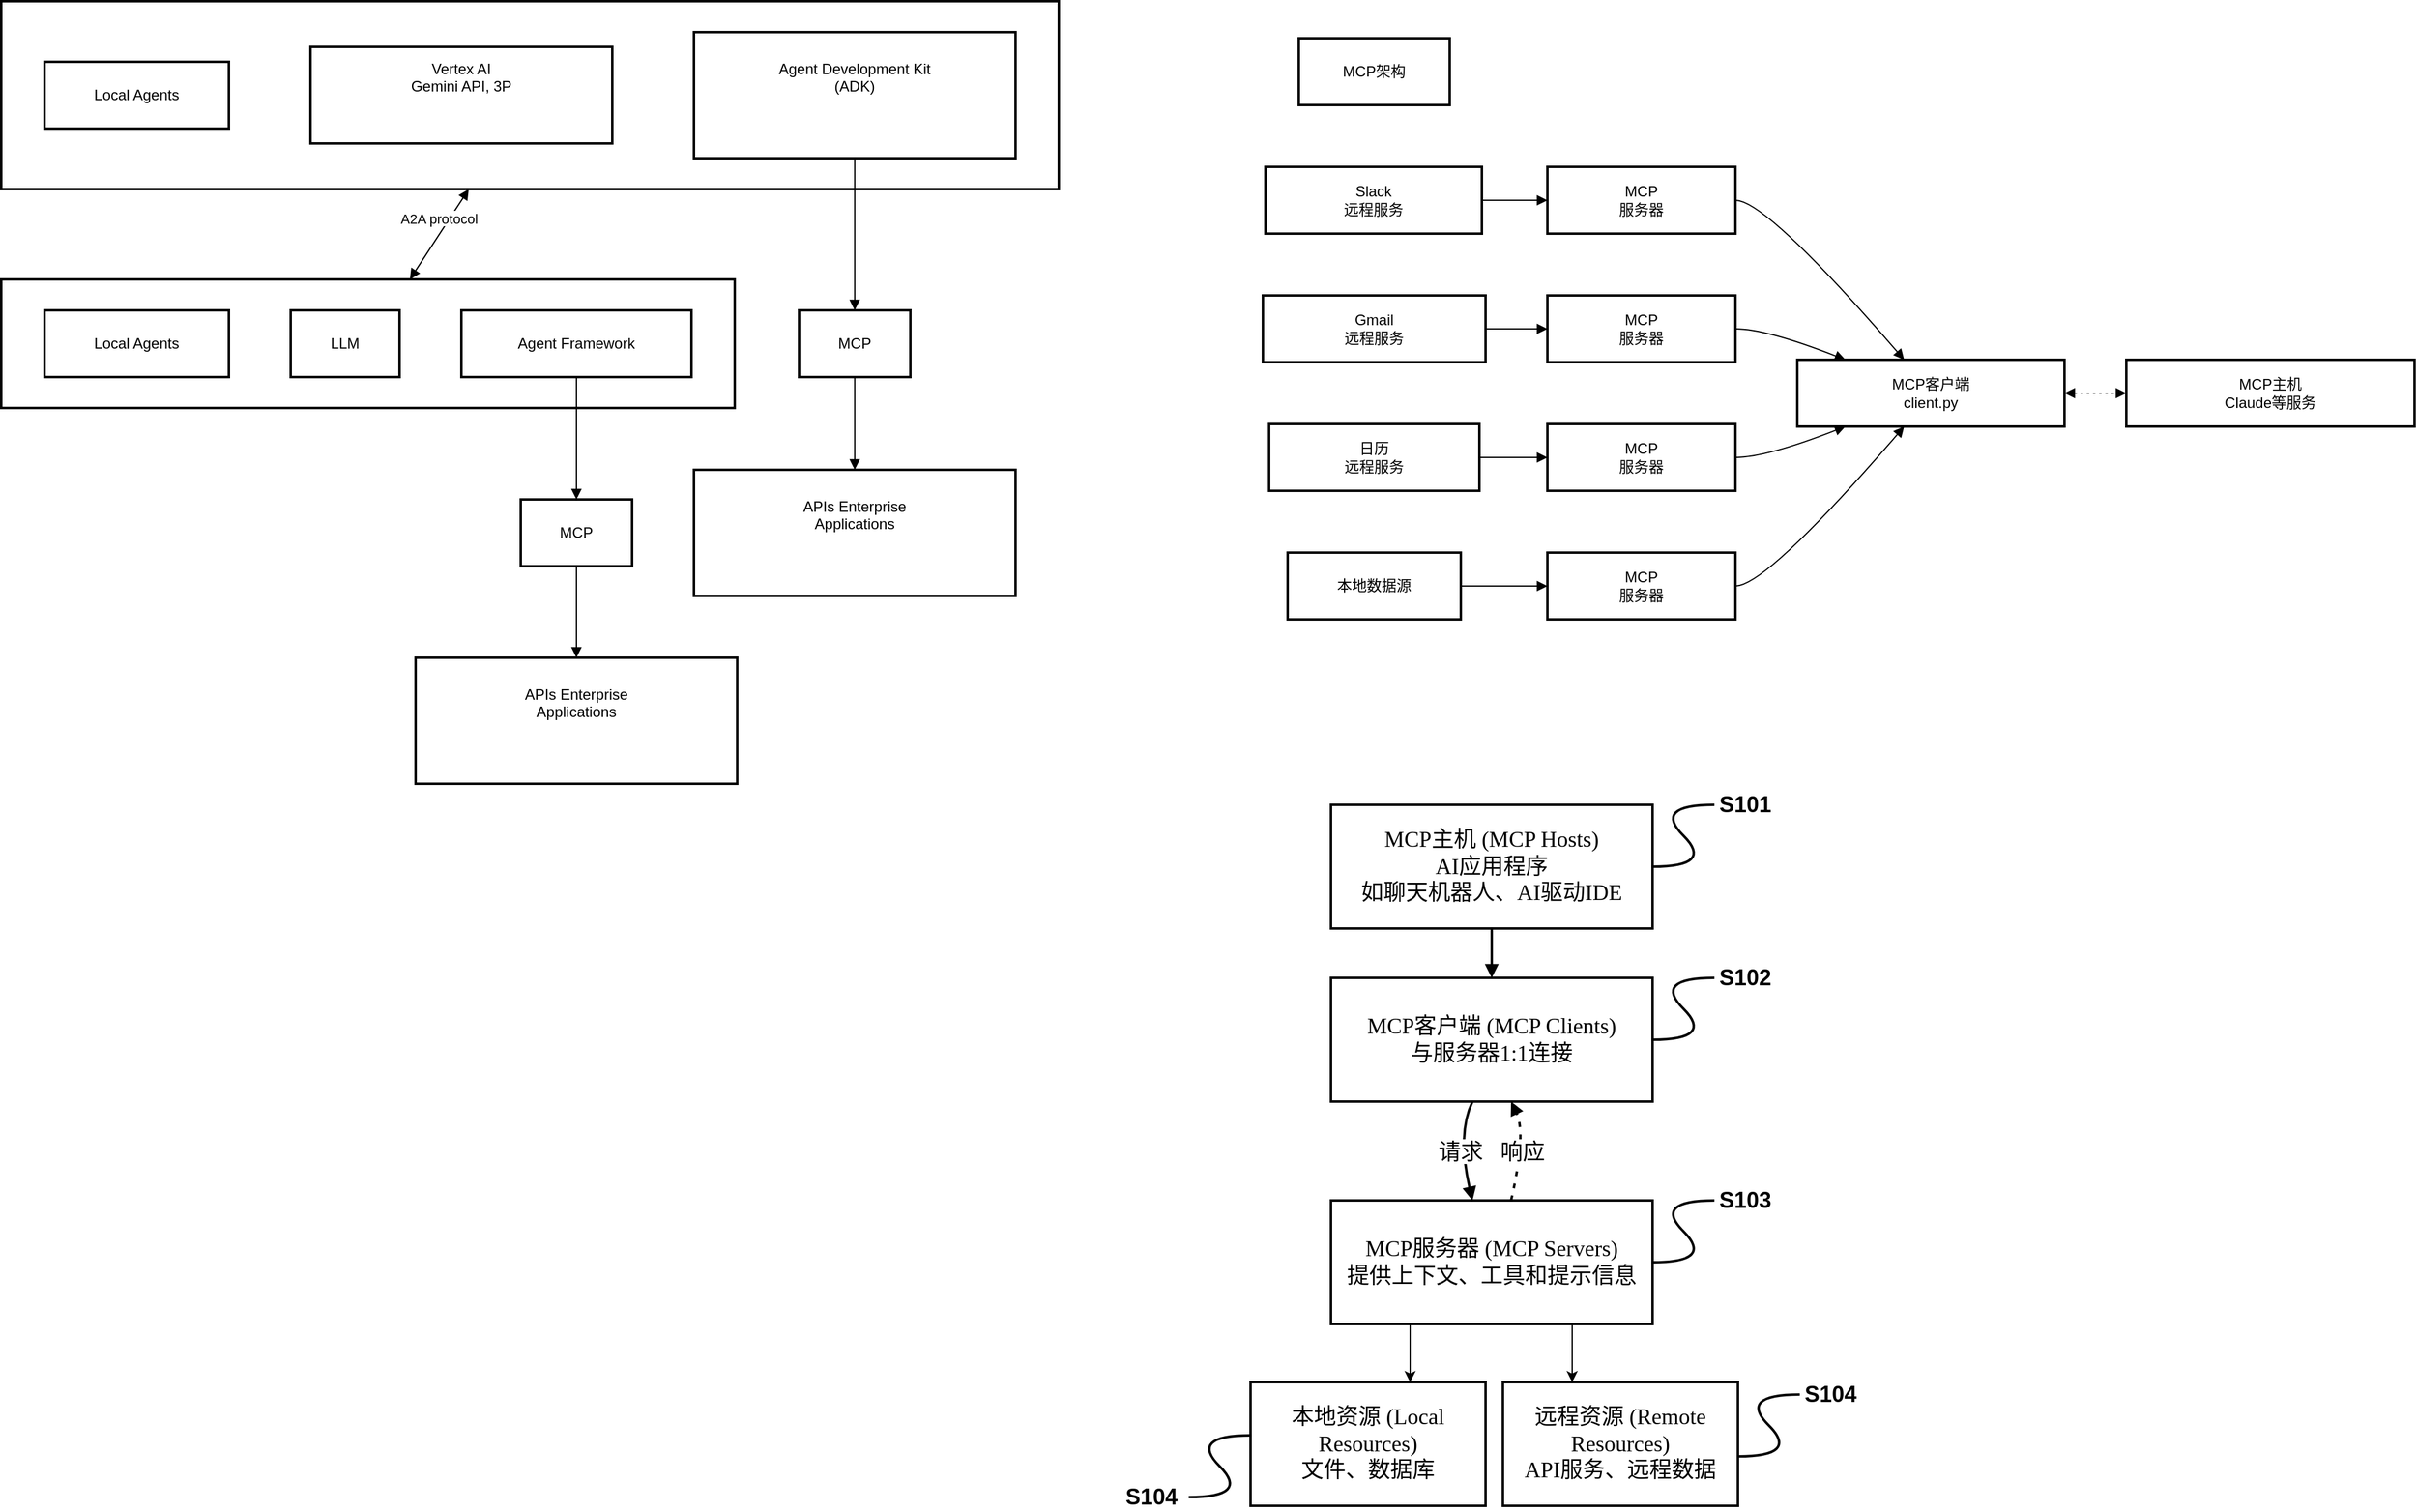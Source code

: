 <mxfile version="26.2.13">
  <diagram name="第 1 页" id="Ocj2Q3rFVYwxWpva7n8F">
    <mxGraphModel dx="876" dy="512" grid="1" gridSize="10" guides="1" tooltips="1" connect="1" arrows="1" fold="1" page="1" pageScale="1" pageWidth="827" pageHeight="1169" math="0" shadow="0">
      <root>
        <mxCell id="0" />
        <mxCell id="1" parent="0" />
        <mxCell id="ybC5AjoukXMc6K4IEhyV-1" value="Agent&#xa;&#xa;" style="whiteSpace=wrap;strokeWidth=2;" vertex="1" parent="1">
          <mxGeometry x="20" y="245" width="593" height="104" as="geometry" />
        </mxCell>
        <mxCell id="ybC5AjoukXMc6K4IEhyV-2" value="Agent" style="whiteSpace=wrap;strokeWidth=2;" vertex="1" parent="1">
          <mxGeometry x="20" y="20" width="855" height="152" as="geometry" />
        </mxCell>
        <mxCell id="ybC5AjoukXMc6K4IEhyV-3" value="Local Agents" style="whiteSpace=wrap;strokeWidth=2;" vertex="1" parent="1">
          <mxGeometry x="55" y="69" width="149" height="54" as="geometry" />
        </mxCell>
        <mxCell id="ybC5AjoukXMc6K4IEhyV-4" value="Vertex AI&#xa;Gemini API, 3P&#xa;&#xa;" style="whiteSpace=wrap;strokeWidth=2;" vertex="1" parent="1">
          <mxGeometry x="270" y="57" width="244" height="78" as="geometry" />
        </mxCell>
        <mxCell id="ybC5AjoukXMc6K4IEhyV-5" value="Agent Development Kit&#xa;(ADK)&#xa;&#xa;" style="whiteSpace=wrap;strokeWidth=2;" vertex="1" parent="1">
          <mxGeometry x="580" y="45" width="260" height="102" as="geometry" />
        </mxCell>
        <mxCell id="ybC5AjoukXMc6K4IEhyV-6" value="Local Agents" style="whiteSpace=wrap;strokeWidth=2;" vertex="1" parent="1">
          <mxGeometry x="55" y="270" width="149" height="54" as="geometry" />
        </mxCell>
        <mxCell id="ybC5AjoukXMc6K4IEhyV-7" value="LLM" style="whiteSpace=wrap;strokeWidth=2;" vertex="1" parent="1">
          <mxGeometry x="254" y="270" width="88" height="54" as="geometry" />
        </mxCell>
        <mxCell id="ybC5AjoukXMc6K4IEhyV-8" value="Agent Framework" style="whiteSpace=wrap;strokeWidth=2;" vertex="1" parent="1">
          <mxGeometry x="392" y="270" width="186" height="54" as="geometry" />
        </mxCell>
        <mxCell id="ybC5AjoukXMc6K4IEhyV-9" value="MCP" style="whiteSpace=wrap;strokeWidth=2;" vertex="1" parent="1">
          <mxGeometry x="665" y="270" width="90" height="54" as="geometry" />
        </mxCell>
        <mxCell id="ybC5AjoukXMc6K4IEhyV-10" value="MCP" style="whiteSpace=wrap;strokeWidth=2;" vertex="1" parent="1">
          <mxGeometry x="440" y="423" width="90" height="54" as="geometry" />
        </mxCell>
        <mxCell id="ybC5AjoukXMc6K4IEhyV-11" value="APIs  Enterprise&#xa;Applications&#xa;&#xa;" style="whiteSpace=wrap;strokeWidth=2;" vertex="1" parent="1">
          <mxGeometry x="580" y="399" width="260" height="102" as="geometry" />
        </mxCell>
        <mxCell id="ybC5AjoukXMc6K4IEhyV-12" value="APIs  Enterprise&#xa;Applications&#xa;&#xa;" style="whiteSpace=wrap;strokeWidth=2;" vertex="1" parent="1">
          <mxGeometry x="355" y="551" width="260" height="102" as="geometry" />
        </mxCell>
        <mxCell id="ybC5AjoukXMc6K4IEhyV-13" value="" style="curved=1;startArrow=none;endArrow=block;exitX=0.5;exitY=1;entryX=0.5;entryY=-0.01;rounded=0;" edge="1" parent="1" source="ybC5AjoukXMc6K4IEhyV-5" target="ybC5AjoukXMc6K4IEhyV-9">
          <mxGeometry relative="1" as="geometry">
            <Array as="points" />
          </mxGeometry>
        </mxCell>
        <mxCell id="ybC5AjoukXMc6K4IEhyV-14" value="" style="curved=1;startArrow=none;endArrow=block;exitX=0.5;exitY=0.99;entryX=0.5;entryY=0;rounded=0;" edge="1" parent="1" source="ybC5AjoukXMc6K4IEhyV-9" target="ybC5AjoukXMc6K4IEhyV-11">
          <mxGeometry relative="1" as="geometry">
            <Array as="points" />
          </mxGeometry>
        </mxCell>
        <mxCell id="ybC5AjoukXMc6K4IEhyV-15" value="" style="curved=1;startArrow=none;endArrow=block;exitX=0.5;exitY=0.99;entryX=0.5;entryY=-0.01;rounded=0;" edge="1" parent="1" source="ybC5AjoukXMc6K4IEhyV-8" target="ybC5AjoukXMc6K4IEhyV-10">
          <mxGeometry relative="1" as="geometry">
            <Array as="points" />
          </mxGeometry>
        </mxCell>
        <mxCell id="ybC5AjoukXMc6K4IEhyV-16" value="" style="curved=1;startArrow=none;endArrow=block;exitX=0.5;exitY=0.99;entryX=0.5;entryY=0;rounded=0;" edge="1" parent="1" source="ybC5AjoukXMc6K4IEhyV-10" target="ybC5AjoukXMc6K4IEhyV-12">
          <mxGeometry relative="1" as="geometry">
            <Array as="points" />
          </mxGeometry>
        </mxCell>
        <mxCell id="ybC5AjoukXMc6K4IEhyV-17" value="A2A protocol&#xa;&#xa;" style="curved=1;startArrow=block;endArrow=block;rounded=0;" edge="1" parent="1" source="ybC5AjoukXMc6K4IEhyV-2" target="ybC5AjoukXMc6K4IEhyV-1">
          <mxGeometry relative="1" as="geometry">
            <Array as="points" />
          </mxGeometry>
        </mxCell>
        <mxCell id="ybC5AjoukXMc6K4IEhyV-18" value="MCP架构" style="whiteSpace=wrap;strokeWidth=2;" vertex="1" parent="1">
          <mxGeometry x="1069" y="50" width="122" height="54" as="geometry" />
        </mxCell>
        <mxCell id="ybC5AjoukXMc6K4IEhyV-19" value="MCP客户端&#xa;client.py" style="whiteSpace=wrap;strokeWidth=2;" vertex="1" parent="1">
          <mxGeometry x="1472" y="310" width="216" height="54" as="geometry" />
        </mxCell>
        <mxCell id="ybC5AjoukXMc6K4IEhyV-20" value="MCP主机&#xa;Claude等服务" style="whiteSpace=wrap;strokeWidth=2;" vertex="1" parent="1">
          <mxGeometry x="1738" y="310" width="233" height="54" as="geometry" />
        </mxCell>
        <mxCell id="ybC5AjoukXMc6K4IEhyV-21" value="Slack&#xa;远程服务" style="whiteSpace=wrap;strokeWidth=2;" vertex="1" parent="1">
          <mxGeometry x="1042" y="154" width="175" height="54" as="geometry" />
        </mxCell>
        <mxCell id="ybC5AjoukXMc6K4IEhyV-22" value="Gmail&#xa;远程服务" style="whiteSpace=wrap;strokeWidth=2;" vertex="1" parent="1">
          <mxGeometry x="1040" y="258" width="180" height="54" as="geometry" />
        </mxCell>
        <mxCell id="ybC5AjoukXMc6K4IEhyV-23" value="日历&#xa;远程服务" style="whiteSpace=wrap;strokeWidth=2;" vertex="1" parent="1">
          <mxGeometry x="1045" y="362" width="170" height="54" as="geometry" />
        </mxCell>
        <mxCell id="ybC5AjoukXMc6K4IEhyV-24" value="本地数据源" style="whiteSpace=wrap;strokeWidth=2;" vertex="1" parent="1">
          <mxGeometry x="1060" y="466" width="140" height="54" as="geometry" />
        </mxCell>
        <mxCell id="ybC5AjoukXMc6K4IEhyV-25" value="MCP&#xa;服务器" style="whiteSpace=wrap;strokeWidth=2;" vertex="1" parent="1">
          <mxGeometry x="1270" y="154" width="152" height="54" as="geometry" />
        </mxCell>
        <mxCell id="ybC5AjoukXMc6K4IEhyV-26" value="MCP&#xa;服务器" style="whiteSpace=wrap;strokeWidth=2;" vertex="1" parent="1">
          <mxGeometry x="1270" y="258" width="152" height="54" as="geometry" />
        </mxCell>
        <mxCell id="ybC5AjoukXMc6K4IEhyV-27" value="MCP&#xa;服务器" style="whiteSpace=wrap;strokeWidth=2;" vertex="1" parent="1">
          <mxGeometry x="1270" y="362" width="152" height="54" as="geometry" />
        </mxCell>
        <mxCell id="ybC5AjoukXMc6K4IEhyV-28" value="MCP&#xa;服务器" style="whiteSpace=wrap;strokeWidth=2;" vertex="1" parent="1">
          <mxGeometry x="1270" y="466" width="152" height="54" as="geometry" />
        </mxCell>
        <mxCell id="ybC5AjoukXMc6K4IEhyV-29" value="" style="curved=1;dashed=1;dashPattern=2 3;startArrow=block;endArrow=block;exitX=1;exitY=0.5;entryX=0;entryY=0.5;rounded=0;" edge="1" parent="1" source="ybC5AjoukXMc6K4IEhyV-19" target="ybC5AjoukXMc6K4IEhyV-20">
          <mxGeometry relative="1" as="geometry">
            <Array as="points" />
          </mxGeometry>
        </mxCell>
        <mxCell id="ybC5AjoukXMc6K4IEhyV-30" value="" style="curved=1;startArrow=none;endArrow=block;exitX=1;exitY=0.5;entryX=0;entryY=0.5;rounded=0;" edge="1" parent="1" source="ybC5AjoukXMc6K4IEhyV-21" target="ybC5AjoukXMc6K4IEhyV-25">
          <mxGeometry relative="1" as="geometry">
            <Array as="points" />
          </mxGeometry>
        </mxCell>
        <mxCell id="ybC5AjoukXMc6K4IEhyV-31" value="" style="curved=1;startArrow=none;endArrow=block;exitX=1;exitY=0.5;entryX=0;entryY=0.5;rounded=0;" edge="1" parent="1" source="ybC5AjoukXMc6K4IEhyV-22" target="ybC5AjoukXMc6K4IEhyV-26">
          <mxGeometry relative="1" as="geometry">
            <Array as="points" />
          </mxGeometry>
        </mxCell>
        <mxCell id="ybC5AjoukXMc6K4IEhyV-32" value="" style="curved=1;startArrow=none;endArrow=block;exitX=1;exitY=0.5;entryX=0;entryY=0.5;rounded=0;" edge="1" parent="1" source="ybC5AjoukXMc6K4IEhyV-23" target="ybC5AjoukXMc6K4IEhyV-27">
          <mxGeometry relative="1" as="geometry">
            <Array as="points" />
          </mxGeometry>
        </mxCell>
        <mxCell id="ybC5AjoukXMc6K4IEhyV-33" value="" style="curved=1;startArrow=none;endArrow=block;exitX=1;exitY=0.5;entryX=0;entryY=0.5;rounded=0;" edge="1" parent="1" source="ybC5AjoukXMc6K4IEhyV-24" target="ybC5AjoukXMc6K4IEhyV-28">
          <mxGeometry relative="1" as="geometry">
            <Array as="points" />
          </mxGeometry>
        </mxCell>
        <mxCell id="ybC5AjoukXMc6K4IEhyV-34" value="" style="curved=1;startArrow=none;endArrow=block;exitX=1;exitY=0.5;entryX=0.4;entryY=0;rounded=0;" edge="1" parent="1" source="ybC5AjoukXMc6K4IEhyV-25" target="ybC5AjoukXMc6K4IEhyV-19">
          <mxGeometry relative="1" as="geometry">
            <Array as="points">
              <mxPoint x="1447" y="181" />
            </Array>
          </mxGeometry>
        </mxCell>
        <mxCell id="ybC5AjoukXMc6K4IEhyV-35" value="" style="curved=1;startArrow=none;endArrow=block;exitX=1;exitY=0.5;entryX=0.18;entryY=0;rounded=0;" edge="1" parent="1" source="ybC5AjoukXMc6K4IEhyV-26" target="ybC5AjoukXMc6K4IEhyV-19">
          <mxGeometry relative="1" as="geometry">
            <Array as="points">
              <mxPoint x="1447" y="285" />
            </Array>
          </mxGeometry>
        </mxCell>
        <mxCell id="ybC5AjoukXMc6K4IEhyV-36" value="" style="curved=1;startArrow=none;endArrow=block;exitX=1;exitY=0.5;entryX=0.18;entryY=1;rounded=0;" edge="1" parent="1" source="ybC5AjoukXMc6K4IEhyV-27" target="ybC5AjoukXMc6K4IEhyV-19">
          <mxGeometry relative="1" as="geometry">
            <Array as="points">
              <mxPoint x="1447" y="389" />
            </Array>
          </mxGeometry>
        </mxCell>
        <mxCell id="ybC5AjoukXMc6K4IEhyV-37" value="" style="curved=1;startArrow=none;endArrow=block;exitX=1;exitY=0.5;entryX=0.4;entryY=1;rounded=0;" edge="1" parent="1" source="ybC5AjoukXMc6K4IEhyV-28" target="ybC5AjoukXMc6K4IEhyV-19">
          <mxGeometry relative="1" as="geometry">
            <Array as="points">
              <mxPoint x="1447" y="493" />
            </Array>
          </mxGeometry>
        </mxCell>
        <mxCell id="ybC5AjoukXMc6K4IEhyV-39" value="MCP主机 (MCP Hosts)&#xa;AI应用程序&#xa;如聊天机器人、AI驱动IDE" style="whiteSpace=wrap;strokeWidth=2;fontFamily=Verdana;fontColor=default;fontSize=18;" vertex="1" parent="1">
          <mxGeometry x="1095" y="670" width="260" height="100" as="geometry" />
        </mxCell>
        <mxCell id="ybC5AjoukXMc6K4IEhyV-40" value="MCP客户端 (MCP Clients)&#xa;与服务器1:1连接" style="whiteSpace=wrap;strokeWidth=2;fontFamily=Verdana;fontColor=default;fontSize=18;" vertex="1" parent="1">
          <mxGeometry x="1095" y="810" width="260" height="100" as="geometry" />
        </mxCell>
        <mxCell id="ybC5AjoukXMc6K4IEhyV-41" value="MCP服务器 (MCP Servers)&#xa;提供上下文、工具和提示信息" style="whiteSpace=wrap;strokeWidth=2;fontFamily=Verdana;fontColor=default;fontSize=18;" vertex="1" parent="1">
          <mxGeometry x="1095" y="990" width="260" height="100" as="geometry" />
        </mxCell>
        <mxCell id="ybC5AjoukXMc6K4IEhyV-42" value="本地资源 (Local Resources)&#xa;文件、数据库" style="whiteSpace=wrap;strokeWidth=2;fontFamily=Verdana;fontColor=default;fontSize=18;" vertex="1" parent="1">
          <mxGeometry x="1030" y="1137" width="190" height="100" as="geometry" />
        </mxCell>
        <mxCell id="ybC5AjoukXMc6K4IEhyV-43" value="远程资源 (Remote Resources)&#xa;API服务、远程数据" style="whiteSpace=wrap;strokeWidth=2;fontFamily=Verdana;fontColor=default;fontSize=18;" vertex="1" parent="1">
          <mxGeometry x="1234" y="1137" width="190" height="100" as="geometry" />
        </mxCell>
        <mxCell id="ybC5AjoukXMc6K4IEhyV-44" value="" style="curved=1;startArrow=none;endArrow=block;exitX=0.5;exitY=1;entryX=0.5;entryY=0;rounded=0;fontFamily=Verdana;fontColor=default;fontSize=18;strokeWidth=2;" edge="1" parent="1" source="ybC5AjoukXMc6K4IEhyV-39" target="ybC5AjoukXMc6K4IEhyV-40">
          <mxGeometry relative="1" as="geometry">
            <Array as="points" />
          </mxGeometry>
        </mxCell>
        <mxCell id="ybC5AjoukXMc6K4IEhyV-45" value="请求" style="curved=1;startArrow=none;endArrow=block;exitX=0.44;exitY=1;entryX=0.44;entryY=0;rounded=0;fontFamily=Verdana;fontColor=default;fontSize=18;strokeWidth=2;" edge="1" parent="1" source="ybC5AjoukXMc6K4IEhyV-40" target="ybC5AjoukXMc6K4IEhyV-41">
          <mxGeometry relative="1" as="geometry">
            <Array as="points">
              <mxPoint x="1197" y="936" />
            </Array>
          </mxGeometry>
        </mxCell>
        <mxCell id="ybC5AjoukXMc6K4IEhyV-46" value="响应" style="curved=1;dashed=1;dashPattern=2 3;startArrow=none;endArrow=block;exitX=0.56;exitY=0;entryX=0.56;entryY=1;rounded=0;fontFamily=Verdana;fontColor=default;fontSize=18;strokeWidth=2;" edge="1" parent="1" source="ybC5AjoukXMc6K4IEhyV-41" target="ybC5AjoukXMc6K4IEhyV-40">
          <mxGeometry relative="1" as="geometry">
            <Array as="points">
              <mxPoint x="1253" y="936" />
            </Array>
          </mxGeometry>
        </mxCell>
        <mxCell id="ybC5AjoukXMc6K4IEhyV-53" value="" style="endArrow=classic;html=1;rounded=0;entryX=0.769;entryY=-0.005;entryDx=0;entryDy=0;entryPerimeter=0;exitX=0.25;exitY=1;exitDx=0;exitDy=0;" edge="1" parent="1">
          <mxGeometry width="50" height="50" relative="1" as="geometry">
            <mxPoint x="1290" y="1090" as="sourcePoint" />
            <mxPoint x="1290" y="1137" as="targetPoint" />
          </mxGeometry>
        </mxCell>
        <mxCell id="ybC5AjoukXMc6K4IEhyV-54" value="" style="endArrow=classic;html=1;rounded=0;entryX=0.769;entryY=-0.005;entryDx=0;entryDy=0;entryPerimeter=0;exitX=0.25;exitY=1;exitDx=0;exitDy=0;" edge="1" parent="1">
          <mxGeometry width="50" height="50" relative="1" as="geometry">
            <mxPoint x="1159" y="1090" as="sourcePoint" />
            <mxPoint x="1159" y="1137" as="targetPoint" />
          </mxGeometry>
        </mxCell>
        <mxCell id="ybC5AjoukXMc6K4IEhyV-59" value="" style="curved=1;endArrow=none;html=1;rounded=0;strokeWidth=2;startFill=0;" edge="1" parent="1">
          <mxGeometry width="50" height="50" relative="1" as="geometry">
            <mxPoint x="1355" y="720" as="sourcePoint" />
            <mxPoint x="1405" y="670" as="targetPoint" />
            <Array as="points">
              <mxPoint x="1405" y="720" />
              <mxPoint x="1355" y="670" />
            </Array>
          </mxGeometry>
        </mxCell>
        <mxCell id="ybC5AjoukXMc6K4IEhyV-62" value="&lt;font style=&quot;font-size: 18px;&quot;&gt;S101&lt;/font&gt;" style="text;html=1;align=center;verticalAlign=middle;whiteSpace=wrap;rounded=0;fontStyle=1" vertex="1" parent="1">
          <mxGeometry x="1410" y="660" width="40" height="20" as="geometry" />
        </mxCell>
        <mxCell id="ybC5AjoukXMc6K4IEhyV-63" value="" style="curved=1;endArrow=none;html=1;rounded=0;strokeWidth=2;startFill=0;" edge="1" parent="1">
          <mxGeometry width="50" height="50" relative="1" as="geometry">
            <mxPoint x="1355" y="860" as="sourcePoint" />
            <mxPoint x="1405" y="810" as="targetPoint" />
            <Array as="points">
              <mxPoint x="1405" y="860" />
              <mxPoint x="1355" y="810" />
            </Array>
          </mxGeometry>
        </mxCell>
        <mxCell id="ybC5AjoukXMc6K4IEhyV-67" value="&lt;font style=&quot;font-size: 18px;&quot;&gt;S102&lt;/font&gt;" style="text;html=1;align=center;verticalAlign=middle;whiteSpace=wrap;rounded=0;fontStyle=1" vertex="1" parent="1">
          <mxGeometry x="1410" y="800" width="40" height="20" as="geometry" />
        </mxCell>
        <mxCell id="ybC5AjoukXMc6K4IEhyV-68" value="" style="curved=1;endArrow=none;html=1;rounded=0;strokeWidth=2;startFill=0;" edge="1" parent="1">
          <mxGeometry width="50" height="50" relative="1" as="geometry">
            <mxPoint x="1355" y="1040" as="sourcePoint" />
            <mxPoint x="1405" y="990" as="targetPoint" />
            <Array as="points">
              <mxPoint x="1405" y="1040" />
              <mxPoint x="1355" y="990" />
            </Array>
          </mxGeometry>
        </mxCell>
        <mxCell id="ybC5AjoukXMc6K4IEhyV-69" value="&lt;font style=&quot;font-size: 18px;&quot;&gt;S103&lt;/font&gt;" style="text;html=1;align=center;verticalAlign=middle;whiteSpace=wrap;rounded=0;fontStyle=1" vertex="1" parent="1">
          <mxGeometry x="1410" y="980" width="40" height="20" as="geometry" />
        </mxCell>
        <mxCell id="ybC5AjoukXMc6K4IEhyV-70" value="" style="curved=1;endArrow=none;html=1;rounded=0;strokeWidth=2;startFill=0;" edge="1" parent="1">
          <mxGeometry width="50" height="50" relative="1" as="geometry">
            <mxPoint x="1424" y="1197" as="sourcePoint" />
            <mxPoint x="1474" y="1147" as="targetPoint" />
            <Array as="points">
              <mxPoint x="1474" y="1197" />
              <mxPoint x="1424" y="1147" />
            </Array>
          </mxGeometry>
        </mxCell>
        <mxCell id="ybC5AjoukXMc6K4IEhyV-71" value="&lt;font style=&quot;font-size: 18px;&quot;&gt;S104&lt;/font&gt;" style="text;html=1;align=center;verticalAlign=middle;whiteSpace=wrap;rounded=0;fontStyle=1" vertex="1" parent="1">
          <mxGeometry x="1479" y="1137" width="40" height="20" as="geometry" />
        </mxCell>
        <mxCell id="ybC5AjoukXMc6K4IEhyV-72" value="" style="curved=1;endArrow=none;html=1;rounded=0;strokeWidth=2;startFill=0;" edge="1" parent="1">
          <mxGeometry width="50" height="50" relative="1" as="geometry">
            <mxPoint x="980" y="1230" as="sourcePoint" />
            <mxPoint x="1030" y="1180" as="targetPoint" />
            <Array as="points">
              <mxPoint x="1030" y="1230" />
              <mxPoint x="980" y="1180" />
            </Array>
          </mxGeometry>
        </mxCell>
        <mxCell id="ybC5AjoukXMc6K4IEhyV-73" value="&lt;font style=&quot;font-size: 18px;&quot;&gt;S104&lt;/font&gt;" style="text;html=1;align=center;verticalAlign=middle;whiteSpace=wrap;rounded=0;fontStyle=1" vertex="1" parent="1">
          <mxGeometry x="930" y="1220" width="40" height="20" as="geometry" />
        </mxCell>
      </root>
    </mxGraphModel>
  </diagram>
</mxfile>
